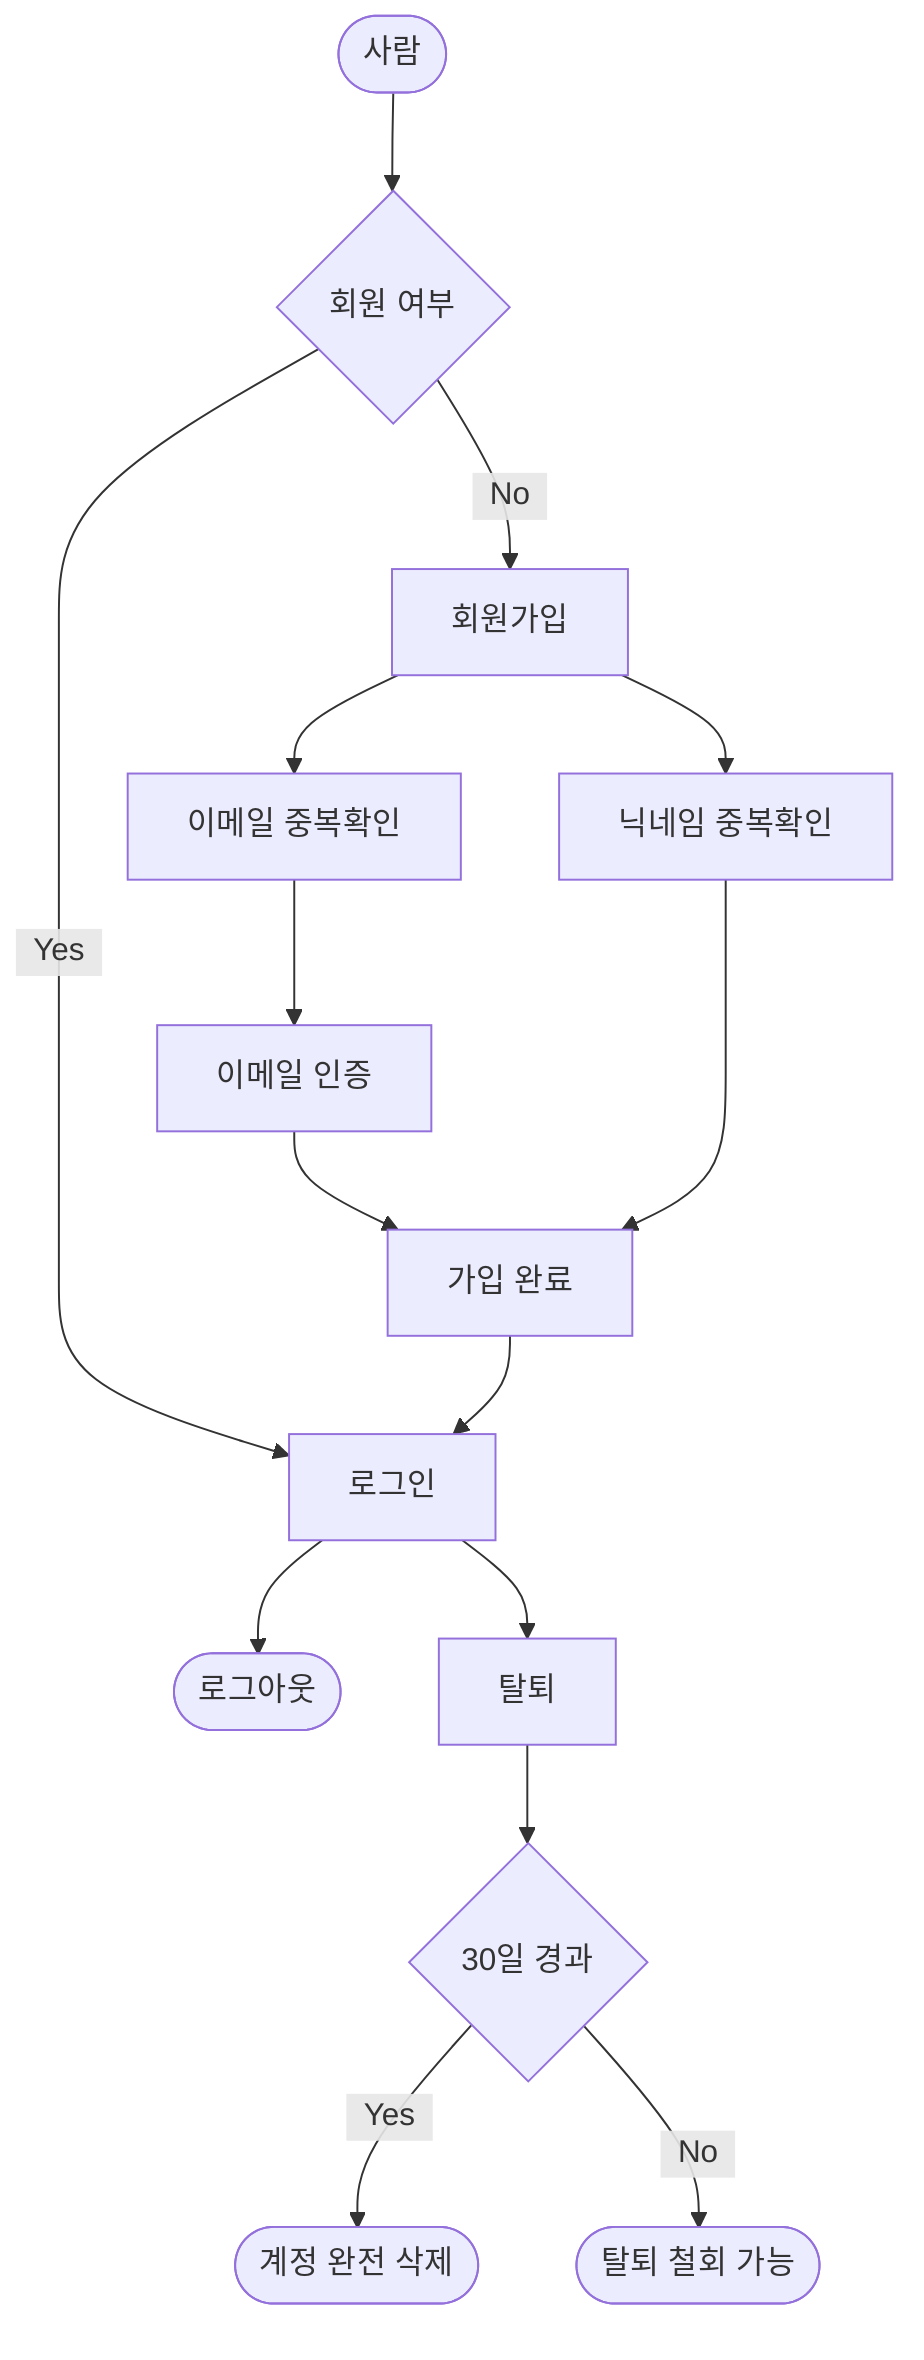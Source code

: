 flowchart TB
    A([사람]) --> B{회원 여부}
    B --&nbsp;&nbsp;Yes&nbsp;&nbsp;--> C[로그인]
    C --> E([로그아웃])
    C --> F[탈퇴] --> FA{30일 경과} 
    FA -- &nbsp;&nbsp;Yes&nbsp;&nbsp; --> FB([계정 완전 삭제])
    FA -- &nbsp;&nbsp;No&nbsp;&nbsp; --> FC([탈퇴 철회 가능])
    
    B --&nbsp;&nbsp;No&nbsp;&nbsp;-->  D[회원가입] 
    D --> DA[이메일 중복확인] --> DB[이메일 인증]--> DD[가입 완료]
    D --> DC[닉네임 중복확인] ---> DD
    DD --> C